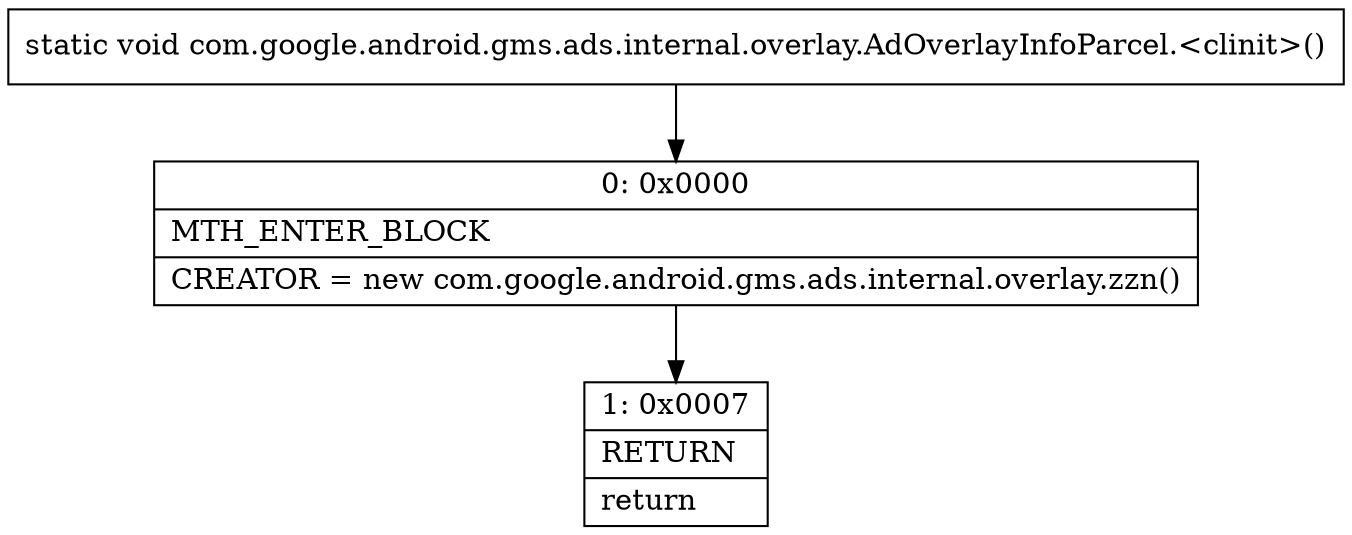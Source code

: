 digraph "CFG forcom.google.android.gms.ads.internal.overlay.AdOverlayInfoParcel.\<clinit\>()V" {
Node_0 [shape=record,label="{0\:\ 0x0000|MTH_ENTER_BLOCK\l|CREATOR = new com.google.android.gms.ads.internal.overlay.zzn()\l}"];
Node_1 [shape=record,label="{1\:\ 0x0007|RETURN\l|return\l}"];
MethodNode[shape=record,label="{static void com.google.android.gms.ads.internal.overlay.AdOverlayInfoParcel.\<clinit\>() }"];
MethodNode -> Node_0;
Node_0 -> Node_1;
}

